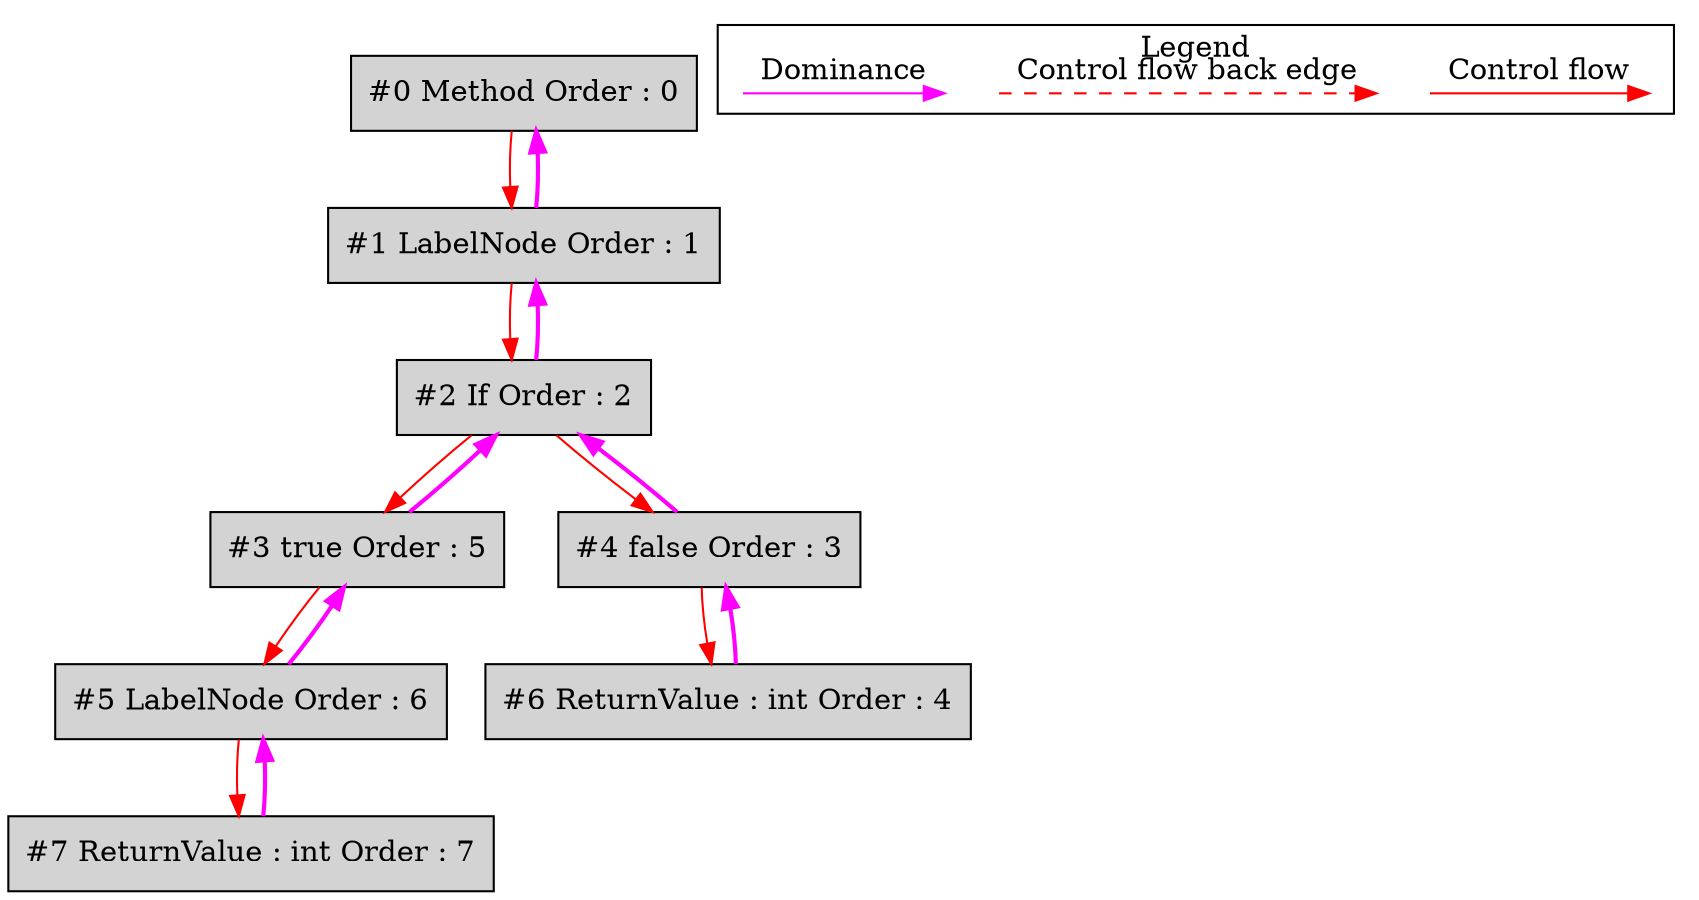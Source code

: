 digraph debugoutput {
 ordering="in";
 node0[label="#0 Method Order : 0",shape=box, fillcolor=lightgrey, style=filled];
 node1[label="#1 LabelNode Order : 1",shape=box, fillcolor=lightgrey, style=filled];
 node1 -> node0[dir="forward" color="fuchsia" penwidth="2"];
 node0 -> node1[labeldistance=2, color=red, fontcolor=red];
 node2[label="#2 If Order : 2",shape=box, fillcolor=lightgrey, style=filled];
 node2 -> node1[dir="forward" color="fuchsia" penwidth="2"];
 node1 -> node2[labeldistance=2, color=red, fontcolor=red];
 node3[label="#3 true Order : 5",shape=box, fillcolor=lightgrey, style=filled];
 node3 -> node2[dir="forward" color="fuchsia" penwidth="2"];
 node2 -> node3[labeldistance=2, color=red, fontcolor=red];
 node4[label="#4 false Order : 3",shape=box, fillcolor=lightgrey, style=filled];
 node4 -> node2[dir="forward" color="fuchsia" penwidth="2"];
 node2 -> node4[labeldistance=2, color=red, fontcolor=red];
 node5[label="#5 LabelNode Order : 6",shape=box, fillcolor=lightgrey, style=filled];
 node5 -> node3[dir="forward" color="fuchsia" penwidth="2"];
 node3 -> node5[labeldistance=2, color=red, fontcolor=red];
 node6[label="#6 ReturnValue : int Order : 4",shape=box, fillcolor=lightgrey, style=filled];
 node6 -> node4[dir="forward" color="fuchsia" penwidth="2"];
 node4 -> node6[labeldistance=2, color=red, fontcolor=red];
 node7[label="#7 ReturnValue : int Order : 7",shape=box, fillcolor=lightgrey, style=filled];
 node7 -> node5[dir="forward" color="fuchsia" penwidth="2"];
 node5 -> node7[labeldistance=2, color=red, fontcolor=red];
 subgraph cluster_000 {
  label = "Legend";
  node [shape=point]
  {
   rank=same;
   c0 [style = invis];
   c1 [style = invis];
   c2 [style = invis];
   c3 [style = invis];
   d8 [style = invis];
   d9 [style = invis];

  }
  c0 -> c1 [label="Control flow", style=solid, color=red]
  c2 -> c3 [label="Control flow back edge", style=dashed, color=red]
  d8 -> d9 [label="Dominance", color=fuchsia, style=solid]
 }

}
